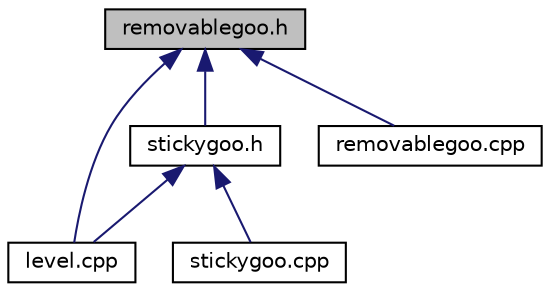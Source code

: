digraph G
{
  edge [fontname="Helvetica",fontsize="10",labelfontname="Helvetica",labelfontsize="10"];
  node [fontname="Helvetica",fontsize="10",shape=record];
  Node1 [label="removablegoo.h",height=0.2,width=0.4,color="black", fillcolor="grey75", style="filled" fontcolor="black"];
  Node1 -> Node2 [dir="back",color="midnightblue",fontsize="10",style="solid",fontname="Helvetica"];
  Node2 [label="level.cpp",height=0.2,width=0.4,color="black", fillcolor="white", style="filled",URL="$level_8cpp.html"];
  Node1 -> Node3 [dir="back",color="midnightblue",fontsize="10",style="solid",fontname="Helvetica"];
  Node3 [label="stickygoo.h",height=0.2,width=0.4,color="black", fillcolor="white", style="filled",URL="$stickygoo_8h.html"];
  Node3 -> Node2 [dir="back",color="midnightblue",fontsize="10",style="solid",fontname="Helvetica"];
  Node3 -> Node4 [dir="back",color="midnightblue",fontsize="10",style="solid",fontname="Helvetica"];
  Node4 [label="stickygoo.cpp",height=0.2,width=0.4,color="black", fillcolor="white", style="filled",URL="$stickygoo_8cpp.html"];
  Node1 -> Node5 [dir="back",color="midnightblue",fontsize="10",style="solid",fontname="Helvetica"];
  Node5 [label="removablegoo.cpp",height=0.2,width=0.4,color="black", fillcolor="white", style="filled",URL="$removablegoo_8cpp.html"];
}
